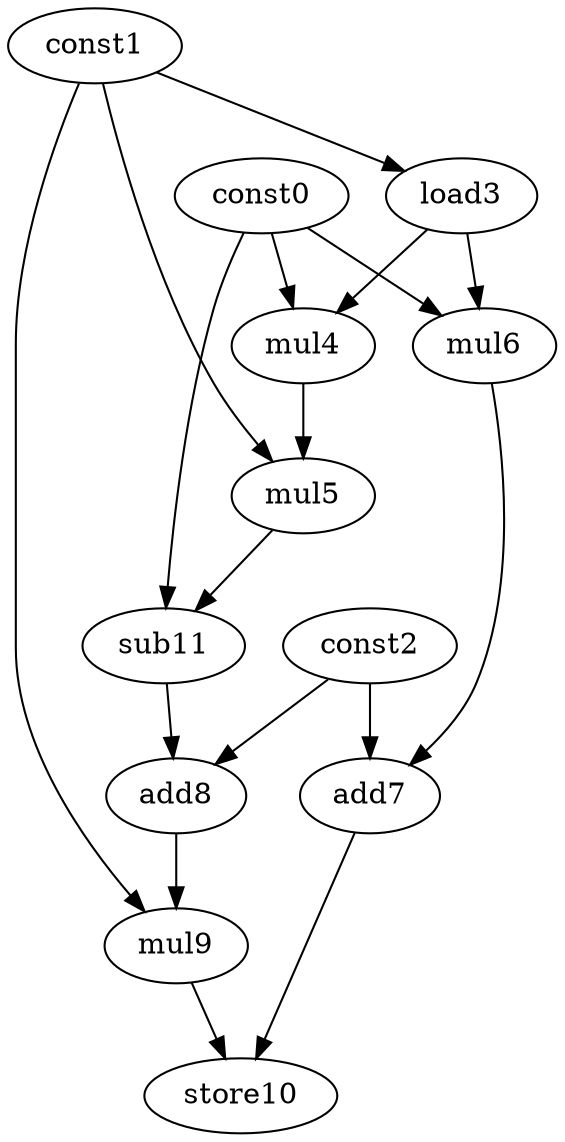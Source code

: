 digraph G { 
const0[opcode=const]; 
const1[opcode=const]; 
const2[opcode=const]; 
load3[opcode=load]; 
mul4[opcode=mul]; 
mul5[opcode=mul]; 
mul6[opcode=mul]; 
add7[opcode=add]; 
add8[opcode=add]; 
mul9[opcode=mul]; 
store10[opcode=store]; 
sub11[opcode=sub]; 
const1->load3[operand=0];
const0->mul4[operand=0];
load3->mul4[operand=1];
const0->mul6[operand=0];
load3->mul6[operand=1];
const1->mul5[operand=0];
mul4->mul5[operand=1];
const2->add7[operand=0];
mul6->add7[operand=1];
const0->sub11[operand=0];
mul5->sub11[operand=1];
const2->add8[operand=0];
sub11->add8[operand=1];
add8->mul9[operand=0];
const1->mul9[operand=1];
mul9->store10[operand=0];
add7->store10[operand=1];
}
